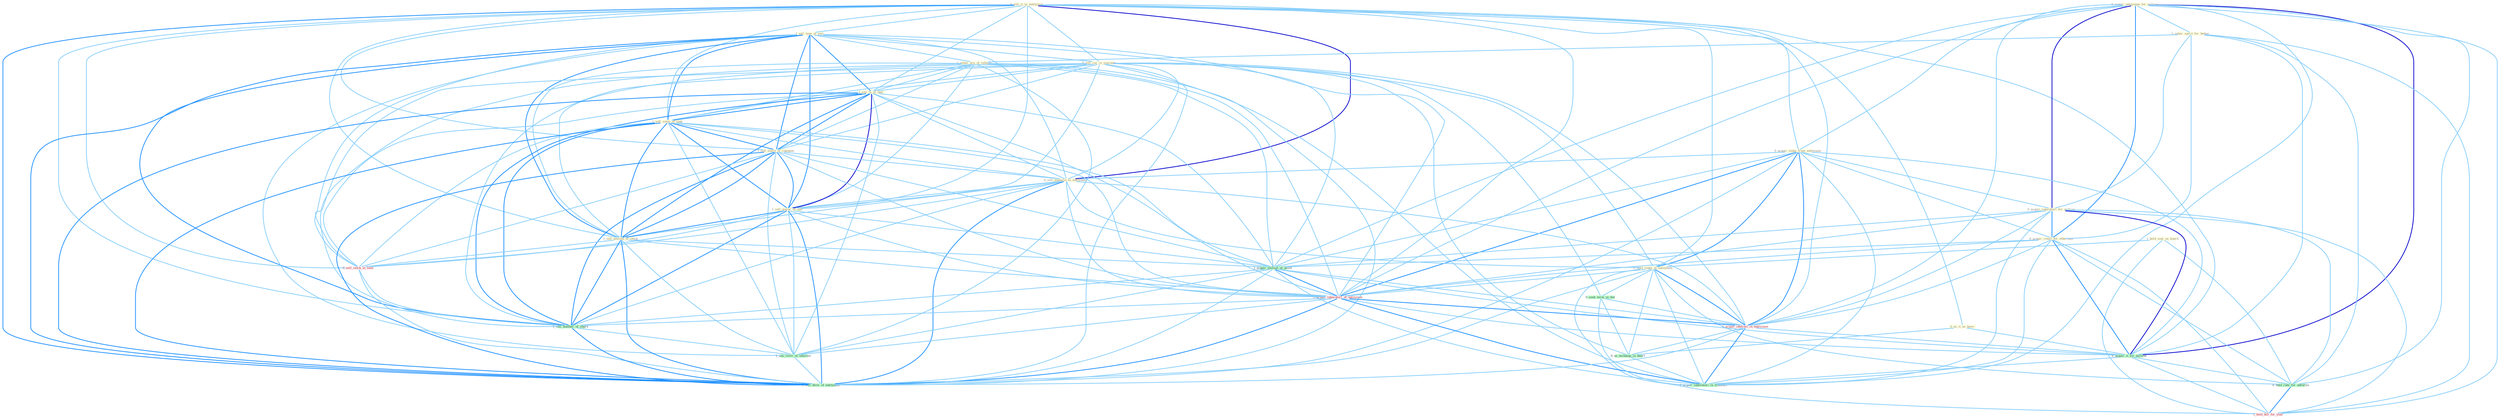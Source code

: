 Graph G{ 
    node
    [shape=polygon,style=filled,width=.5,height=.06,color="#BDFCC9",fixedsize=true,fontsize=4,
    fontcolor="#2f4f4f"];
    {node
    [color="#ffffe0", fontcolor="#8b7d6b"] "0_sell_it_to_entitynam " "1_sell_type_of_suit " "0_us_it_as_base " "0_acquir_entitynam_for_million " "1_usher_spirit_for_better " "0_sell_car_in_yearnum " "1_usher_era_of_reform " "1_sell_%_of_unit " "0_acquir_stake_from_entitynam " "1_hold_seat_on_board " "1_sell_some_of_junk " "0_acquir_subsidiari_for_million " "1_sell_share_of_compani " "0_acquir_retail_for_othernum " "0_sell_magazin_to_entitynam " "0_hold_stake_in_entitynam " "1_sell_major_of_unit " "1_sell_amount_of_stock "}
{node [color="#fff0f5", fontcolor="#b22222"] "1_acquir_laboratori_of_entitynam " "1_acquir_interest_in_entitynam " "0_sell_stock_at_time " "1_hold_bill_for_year "}
edge [color="#B0E2FF"];

	"0_sell_it_to_entitynam " -- "1_sell_type_of_suit " [w="1", color="#87cefa" ];
	"0_sell_it_to_entitynam " -- "0_us_it_as_base " [w="1", color="#87cefa" ];
	"0_sell_it_to_entitynam " -- "0_sell_car_in_yearnum " [w="1", color="#87cefa" ];
	"0_sell_it_to_entitynam " -- "1_sell_%_of_unit " [w="1", color="#87cefa" ];
	"0_sell_it_to_entitynam " -- "0_acquir_stake_from_entitynam " [w="1", color="#87cefa" ];
	"0_sell_it_to_entitynam " -- "1_sell_some_of_junk " [w="1", color="#87cefa" ];
	"0_sell_it_to_entitynam " -- "1_sell_share_of_compani " [w="1", color="#87cefa" ];
	"0_sell_it_to_entitynam " -- "0_sell_magazin_to_entitynam " [w="3", color="#0000cd" , len=0.6];
	"0_sell_it_to_entitynam " -- "0_hold_stake_in_entitynam " [w="1", color="#87cefa" ];
	"0_sell_it_to_entitynam " -- "1_sell_major_of_unit " [w="1", color="#87cefa" ];
	"0_sell_it_to_entitynam " -- "1_sell_amount_of_stock " [w="1", color="#87cefa" ];
	"0_sell_it_to_entitynam " -- "1_acquir_laboratori_of_entitynam " [w="1", color="#87cefa" ];
	"0_sell_it_to_entitynam " -- "1_acquir_interest_in_entitynam " [w="1", color="#87cefa" ];
	"0_sell_it_to_entitynam " -- "0_acquir_it_for_million " [w="1", color="#87cefa" ];
	"0_sell_it_to_entitynam " -- "0_sell_stock_at_time " [w="1", color="#87cefa" ];
	"0_sell_it_to_entitynam " -- "1_sell_number_of_share " [w="1", color="#87cefa" ];
	"0_sell_it_to_entitynam " -- "1_sell_divis_of_entitynam " [w="2", color="#1e90ff" , len=0.8];
	"1_sell_type_of_suit " -- "0_sell_car_in_yearnum " [w="1", color="#87cefa" ];
	"1_sell_type_of_suit " -- "1_usher_era_of_reform " [w="1", color="#87cefa" ];
	"1_sell_type_of_suit " -- "1_sell_%_of_unit " [w="2", color="#1e90ff" , len=0.8];
	"1_sell_type_of_suit " -- "1_sell_some_of_junk " [w="2", color="#1e90ff" , len=0.8];
	"1_sell_type_of_suit " -- "1_sell_share_of_compani " [w="2", color="#1e90ff" , len=0.8];
	"1_sell_type_of_suit " -- "0_sell_magazin_to_entitynam " [w="1", color="#87cefa" ];
	"1_sell_type_of_suit " -- "1_sell_major_of_unit " [w="2", color="#1e90ff" , len=0.8];
	"1_sell_type_of_suit " -- "1_sell_amount_of_stock " [w="2", color="#1e90ff" , len=0.8];
	"1_sell_type_of_suit " -- "1_acquir_million_of_asset " [w="1", color="#87cefa" ];
	"1_sell_type_of_suit " -- "1_acquir_laboratori_of_entitynam " [w="1", color="#87cefa" ];
	"1_sell_type_of_suit " -- "0_sell_stock_at_time " [w="1", color="#87cefa" ];
	"1_sell_type_of_suit " -- "1_sell_number_of_share " [w="2", color="#1e90ff" , len=0.8];
	"1_sell_type_of_suit " -- "1_see_reviv_of_interest " [w="1", color="#87cefa" ];
	"1_sell_type_of_suit " -- "1_sell_divis_of_entitynam " [w="2", color="#1e90ff" , len=0.8];
	"0_us_it_as_base " -- "0_us_techniqu_in_heart " [w="1", color="#87cefa" ];
	"0_us_it_as_base " -- "0_acquir_it_for_million " [w="1", color="#87cefa" ];
	"0_acquir_entitynam_for_million " -- "1_usher_spirit_for_better " [w="1", color="#87cefa" ];
	"0_acquir_entitynam_for_million " -- "0_acquir_stake_from_entitynam " [w="1", color="#87cefa" ];
	"0_acquir_entitynam_for_million " -- "0_acquir_subsidiari_for_million " [w="3", color="#0000cd" , len=0.6];
	"0_acquir_entitynam_for_million " -- "0_acquir_retail_for_othernum " [w="2", color="#1e90ff" , len=0.8];
	"0_acquir_entitynam_for_million " -- "1_acquir_million_of_asset " [w="1", color="#87cefa" ];
	"0_acquir_entitynam_for_million " -- "1_acquir_laboratori_of_entitynam " [w="1", color="#87cefa" ];
	"0_acquir_entitynam_for_million " -- "1_acquir_interest_in_entitynam " [w="1", color="#87cefa" ];
	"0_acquir_entitynam_for_million " -- "0_acquir_it_for_million " [w="3", color="#0000cd" , len=0.6];
	"0_acquir_entitynam_for_million " -- "0_hold_rate_for_advertis " [w="1", color="#87cefa" ];
	"0_acquir_entitynam_for_million " -- "0_acquir_laboratori_in_transact " [w="1", color="#87cefa" ];
	"0_acquir_entitynam_for_million " -- "1_hold_bill_for_year " [w="1", color="#87cefa" ];
	"1_usher_spirit_for_better " -- "1_usher_era_of_reform " [w="1", color="#87cefa" ];
	"1_usher_spirit_for_better " -- "0_acquir_subsidiari_for_million " [w="1", color="#87cefa" ];
	"1_usher_spirit_for_better " -- "0_acquir_retail_for_othernum " [w="1", color="#87cefa" ];
	"1_usher_spirit_for_better " -- "0_acquir_it_for_million " [w="1", color="#87cefa" ];
	"1_usher_spirit_for_better " -- "0_hold_rate_for_advertis " [w="1", color="#87cefa" ];
	"1_usher_spirit_for_better " -- "1_hold_bill_for_year " [w="1", color="#87cefa" ];
	"0_sell_car_in_yearnum " -- "1_sell_%_of_unit " [w="1", color="#87cefa" ];
	"0_sell_car_in_yearnum " -- "1_sell_some_of_junk " [w="1", color="#87cefa" ];
	"0_sell_car_in_yearnum " -- "1_sell_share_of_compani " [w="1", color="#87cefa" ];
	"0_sell_car_in_yearnum " -- "0_sell_magazin_to_entitynam " [w="1", color="#87cefa" ];
	"0_sell_car_in_yearnum " -- "0_hold_stake_in_entitynam " [w="1", color="#87cefa" ];
	"0_sell_car_in_yearnum " -- "1_sell_major_of_unit " [w="1", color="#87cefa" ];
	"0_sell_car_in_yearnum " -- "1_sell_amount_of_stock " [w="1", color="#87cefa" ];
	"0_sell_car_in_yearnum " -- "0_seek_term_in_bid " [w="1", color="#87cefa" ];
	"0_sell_car_in_yearnum " -- "1_acquir_interest_in_entitynam " [w="1", color="#87cefa" ];
	"0_sell_car_in_yearnum " -- "0_us_techniqu_in_heart " [w="1", color="#87cefa" ];
	"0_sell_car_in_yearnum " -- "0_acquir_laboratori_in_transact " [w="1", color="#87cefa" ];
	"0_sell_car_in_yearnum " -- "0_sell_stock_at_time " [w="1", color="#87cefa" ];
	"0_sell_car_in_yearnum " -- "1_sell_number_of_share " [w="1", color="#87cefa" ];
	"0_sell_car_in_yearnum " -- "1_sell_divis_of_entitynam " [w="1", color="#87cefa" ];
	"1_usher_era_of_reform " -- "1_sell_%_of_unit " [w="1", color="#87cefa" ];
	"1_usher_era_of_reform " -- "1_sell_some_of_junk " [w="1", color="#87cefa" ];
	"1_usher_era_of_reform " -- "1_sell_share_of_compani " [w="1", color="#87cefa" ];
	"1_usher_era_of_reform " -- "1_sell_major_of_unit " [w="1", color="#87cefa" ];
	"1_usher_era_of_reform " -- "1_sell_amount_of_stock " [w="1", color="#87cefa" ];
	"1_usher_era_of_reform " -- "1_acquir_million_of_asset " [w="1", color="#87cefa" ];
	"1_usher_era_of_reform " -- "1_acquir_laboratori_of_entitynam " [w="1", color="#87cefa" ];
	"1_usher_era_of_reform " -- "1_sell_number_of_share " [w="1", color="#87cefa" ];
	"1_usher_era_of_reform " -- "1_see_reviv_of_interest " [w="1", color="#87cefa" ];
	"1_usher_era_of_reform " -- "1_sell_divis_of_entitynam " [w="1", color="#87cefa" ];
	"1_sell_%_of_unit " -- "1_sell_some_of_junk " [w="2", color="#1e90ff" , len=0.8];
	"1_sell_%_of_unit " -- "1_sell_share_of_compani " [w="2", color="#1e90ff" , len=0.8];
	"1_sell_%_of_unit " -- "0_sell_magazin_to_entitynam " [w="1", color="#87cefa" ];
	"1_sell_%_of_unit " -- "1_sell_major_of_unit " [w="3", color="#0000cd" , len=0.6];
	"1_sell_%_of_unit " -- "1_sell_amount_of_stock " [w="2", color="#1e90ff" , len=0.8];
	"1_sell_%_of_unit " -- "1_acquir_million_of_asset " [w="1", color="#87cefa" ];
	"1_sell_%_of_unit " -- "1_acquir_laboratori_of_entitynam " [w="1", color="#87cefa" ];
	"1_sell_%_of_unit " -- "0_sell_stock_at_time " [w="1", color="#87cefa" ];
	"1_sell_%_of_unit " -- "1_sell_number_of_share " [w="2", color="#1e90ff" , len=0.8];
	"1_sell_%_of_unit " -- "1_see_reviv_of_interest " [w="1", color="#87cefa" ];
	"1_sell_%_of_unit " -- "1_sell_divis_of_entitynam " [w="2", color="#1e90ff" , len=0.8];
	"0_acquir_stake_from_entitynam " -- "0_acquir_subsidiari_for_million " [w="1", color="#87cefa" ];
	"0_acquir_stake_from_entitynam " -- "0_acquir_retail_for_othernum " [w="1", color="#87cefa" ];
	"0_acquir_stake_from_entitynam " -- "0_sell_magazin_to_entitynam " [w="1", color="#87cefa" ];
	"0_acquir_stake_from_entitynam " -- "0_hold_stake_in_entitynam " [w="2", color="#1e90ff" , len=0.8];
	"0_acquir_stake_from_entitynam " -- "1_acquir_million_of_asset " [w="1", color="#87cefa" ];
	"0_acquir_stake_from_entitynam " -- "1_acquir_laboratori_of_entitynam " [w="2", color="#1e90ff" , len=0.8];
	"0_acquir_stake_from_entitynam " -- "1_acquir_interest_in_entitynam " [w="2", color="#1e90ff" , len=0.8];
	"0_acquir_stake_from_entitynam " -- "0_acquir_it_for_million " [w="1", color="#87cefa" ];
	"0_acquir_stake_from_entitynam " -- "0_acquir_laboratori_in_transact " [w="1", color="#87cefa" ];
	"0_acquir_stake_from_entitynam " -- "1_sell_divis_of_entitynam " [w="1", color="#87cefa" ];
	"1_hold_seat_on_board " -- "0_hold_stake_in_entitynam " [w="1", color="#87cefa" ];
	"1_hold_seat_on_board " -- "0_hold_rate_for_advertis " [w="1", color="#87cefa" ];
	"1_hold_seat_on_board " -- "1_hold_bill_for_year " [w="1", color="#87cefa" ];
	"1_sell_some_of_junk " -- "1_sell_share_of_compani " [w="2", color="#1e90ff" , len=0.8];
	"1_sell_some_of_junk " -- "0_sell_magazin_to_entitynam " [w="1", color="#87cefa" ];
	"1_sell_some_of_junk " -- "1_sell_major_of_unit " [w="2", color="#1e90ff" , len=0.8];
	"1_sell_some_of_junk " -- "1_sell_amount_of_stock " [w="2", color="#1e90ff" , len=0.8];
	"1_sell_some_of_junk " -- "1_acquir_million_of_asset " [w="1", color="#87cefa" ];
	"1_sell_some_of_junk " -- "1_acquir_laboratori_of_entitynam " [w="1", color="#87cefa" ];
	"1_sell_some_of_junk " -- "0_sell_stock_at_time " [w="1", color="#87cefa" ];
	"1_sell_some_of_junk " -- "1_sell_number_of_share " [w="2", color="#1e90ff" , len=0.8];
	"1_sell_some_of_junk " -- "1_see_reviv_of_interest " [w="1", color="#87cefa" ];
	"1_sell_some_of_junk " -- "1_sell_divis_of_entitynam " [w="2", color="#1e90ff" , len=0.8];
	"0_acquir_subsidiari_for_million " -- "0_acquir_retail_for_othernum " [w="2", color="#1e90ff" , len=0.8];
	"0_acquir_subsidiari_for_million " -- "1_acquir_million_of_asset " [w="1", color="#87cefa" ];
	"0_acquir_subsidiari_for_million " -- "1_acquir_laboratori_of_entitynam " [w="1", color="#87cefa" ];
	"0_acquir_subsidiari_for_million " -- "1_acquir_interest_in_entitynam " [w="1", color="#87cefa" ];
	"0_acquir_subsidiari_for_million " -- "0_acquir_it_for_million " [w="3", color="#0000cd" , len=0.6];
	"0_acquir_subsidiari_for_million " -- "0_hold_rate_for_advertis " [w="1", color="#87cefa" ];
	"0_acquir_subsidiari_for_million " -- "0_acquir_laboratori_in_transact " [w="1", color="#87cefa" ];
	"0_acquir_subsidiari_for_million " -- "1_hold_bill_for_year " [w="1", color="#87cefa" ];
	"1_sell_share_of_compani " -- "0_sell_magazin_to_entitynam " [w="1", color="#87cefa" ];
	"1_sell_share_of_compani " -- "1_sell_major_of_unit " [w="2", color="#1e90ff" , len=0.8];
	"1_sell_share_of_compani " -- "1_sell_amount_of_stock " [w="2", color="#1e90ff" , len=0.8];
	"1_sell_share_of_compani " -- "1_acquir_million_of_asset " [w="1", color="#87cefa" ];
	"1_sell_share_of_compani " -- "1_acquir_laboratori_of_entitynam " [w="1", color="#87cefa" ];
	"1_sell_share_of_compani " -- "0_sell_stock_at_time " [w="1", color="#87cefa" ];
	"1_sell_share_of_compani " -- "1_sell_number_of_share " [w="2", color="#1e90ff" , len=0.8];
	"1_sell_share_of_compani " -- "1_see_reviv_of_interest " [w="1", color="#87cefa" ];
	"1_sell_share_of_compani " -- "1_sell_divis_of_entitynam " [w="2", color="#1e90ff" , len=0.8];
	"0_acquir_retail_for_othernum " -- "1_acquir_million_of_asset " [w="1", color="#87cefa" ];
	"0_acquir_retail_for_othernum " -- "1_acquir_laboratori_of_entitynam " [w="1", color="#87cefa" ];
	"0_acquir_retail_for_othernum " -- "1_acquir_interest_in_entitynam " [w="1", color="#87cefa" ];
	"0_acquir_retail_for_othernum " -- "0_acquir_it_for_million " [w="2", color="#1e90ff" , len=0.8];
	"0_acquir_retail_for_othernum " -- "0_hold_rate_for_advertis " [w="1", color="#87cefa" ];
	"0_acquir_retail_for_othernum " -- "0_acquir_laboratori_in_transact " [w="1", color="#87cefa" ];
	"0_acquir_retail_for_othernum " -- "1_hold_bill_for_year " [w="1", color="#87cefa" ];
	"0_sell_magazin_to_entitynam " -- "0_hold_stake_in_entitynam " [w="1", color="#87cefa" ];
	"0_sell_magazin_to_entitynam " -- "1_sell_major_of_unit " [w="1", color="#87cefa" ];
	"0_sell_magazin_to_entitynam " -- "1_sell_amount_of_stock " [w="1", color="#87cefa" ];
	"0_sell_magazin_to_entitynam " -- "1_acquir_laboratori_of_entitynam " [w="1", color="#87cefa" ];
	"0_sell_magazin_to_entitynam " -- "1_acquir_interest_in_entitynam " [w="1", color="#87cefa" ];
	"0_sell_magazin_to_entitynam " -- "0_sell_stock_at_time " [w="1", color="#87cefa" ];
	"0_sell_magazin_to_entitynam " -- "1_sell_number_of_share " [w="1", color="#87cefa" ];
	"0_sell_magazin_to_entitynam " -- "1_sell_divis_of_entitynam " [w="2", color="#1e90ff" , len=0.8];
	"0_hold_stake_in_entitynam " -- "1_acquir_laboratori_of_entitynam " [w="1", color="#87cefa" ];
	"0_hold_stake_in_entitynam " -- "0_seek_term_in_bid " [w="1", color="#87cefa" ];
	"0_hold_stake_in_entitynam " -- "1_acquir_interest_in_entitynam " [w="2", color="#1e90ff" , len=0.8];
	"0_hold_stake_in_entitynam " -- "0_us_techniqu_in_heart " [w="1", color="#87cefa" ];
	"0_hold_stake_in_entitynam " -- "0_hold_rate_for_advertis " [w="1", color="#87cefa" ];
	"0_hold_stake_in_entitynam " -- "0_acquir_laboratori_in_transact " [w="1", color="#87cefa" ];
	"0_hold_stake_in_entitynam " -- "1_hold_bill_for_year " [w="1", color="#87cefa" ];
	"0_hold_stake_in_entitynam " -- "1_sell_divis_of_entitynam " [w="1", color="#87cefa" ];
	"1_sell_major_of_unit " -- "1_sell_amount_of_stock " [w="2", color="#1e90ff" , len=0.8];
	"1_sell_major_of_unit " -- "1_acquir_million_of_asset " [w="1", color="#87cefa" ];
	"1_sell_major_of_unit " -- "1_acquir_laboratori_of_entitynam " [w="1", color="#87cefa" ];
	"1_sell_major_of_unit " -- "0_sell_stock_at_time " [w="1", color="#87cefa" ];
	"1_sell_major_of_unit " -- "1_sell_number_of_share " [w="2", color="#1e90ff" , len=0.8];
	"1_sell_major_of_unit " -- "1_see_reviv_of_interest " [w="1", color="#87cefa" ];
	"1_sell_major_of_unit " -- "1_sell_divis_of_entitynam " [w="2", color="#1e90ff" , len=0.8];
	"1_sell_amount_of_stock " -- "1_acquir_million_of_asset " [w="1", color="#87cefa" ];
	"1_sell_amount_of_stock " -- "1_acquir_laboratori_of_entitynam " [w="1", color="#87cefa" ];
	"1_sell_amount_of_stock " -- "0_sell_stock_at_time " [w="1", color="#87cefa" ];
	"1_sell_amount_of_stock " -- "1_sell_number_of_share " [w="2", color="#1e90ff" , len=0.8];
	"1_sell_amount_of_stock " -- "1_see_reviv_of_interest " [w="1", color="#87cefa" ];
	"1_sell_amount_of_stock " -- "1_sell_divis_of_entitynam " [w="2", color="#1e90ff" , len=0.8];
	"1_acquir_million_of_asset " -- "1_acquir_laboratori_of_entitynam " [w="2", color="#1e90ff" , len=0.8];
	"1_acquir_million_of_asset " -- "1_acquir_interest_in_entitynam " [w="1", color="#87cefa" ];
	"1_acquir_million_of_asset " -- "0_acquir_it_for_million " [w="1", color="#87cefa" ];
	"1_acquir_million_of_asset " -- "0_acquir_laboratori_in_transact " [w="1", color="#87cefa" ];
	"1_acquir_million_of_asset " -- "1_sell_number_of_share " [w="1", color="#87cefa" ];
	"1_acquir_million_of_asset " -- "1_see_reviv_of_interest " [w="1", color="#87cefa" ];
	"1_acquir_million_of_asset " -- "1_sell_divis_of_entitynam " [w="1", color="#87cefa" ];
	"1_acquir_laboratori_of_entitynam " -- "1_acquir_interest_in_entitynam " [w="2", color="#1e90ff" , len=0.8];
	"1_acquir_laboratori_of_entitynam " -- "0_acquir_it_for_million " [w="1", color="#87cefa" ];
	"1_acquir_laboratori_of_entitynam " -- "0_acquir_laboratori_in_transact " [w="2", color="#1e90ff" , len=0.8];
	"1_acquir_laboratori_of_entitynam " -- "1_sell_number_of_share " [w="1", color="#87cefa" ];
	"1_acquir_laboratori_of_entitynam " -- "1_see_reviv_of_interest " [w="1", color="#87cefa" ];
	"1_acquir_laboratori_of_entitynam " -- "1_sell_divis_of_entitynam " [w="2", color="#1e90ff" , len=0.8];
	"0_seek_term_in_bid " -- "1_acquir_interest_in_entitynam " [w="1", color="#87cefa" ];
	"0_seek_term_in_bid " -- "0_us_techniqu_in_heart " [w="1", color="#87cefa" ];
	"0_seek_term_in_bid " -- "0_acquir_laboratori_in_transact " [w="1", color="#87cefa" ];
	"1_acquir_interest_in_entitynam " -- "0_us_techniqu_in_heart " [w="1", color="#87cefa" ];
	"1_acquir_interest_in_entitynam " -- "0_acquir_it_for_million " [w="1", color="#87cefa" ];
	"1_acquir_interest_in_entitynam " -- "0_acquir_laboratori_in_transact " [w="2", color="#1e90ff" , len=0.8];
	"1_acquir_interest_in_entitynam " -- "1_sell_divis_of_entitynam " [w="1", color="#87cefa" ];
	"0_us_techniqu_in_heart " -- "0_acquir_laboratori_in_transact " [w="1", color="#87cefa" ];
	"0_acquir_it_for_million " -- "0_hold_rate_for_advertis " [w="1", color="#87cefa" ];
	"0_acquir_it_for_million " -- "0_acquir_laboratori_in_transact " [w="1", color="#87cefa" ];
	"0_acquir_it_for_million " -- "1_hold_bill_for_year " [w="1", color="#87cefa" ];
	"0_hold_rate_for_advertis " -- "1_hold_bill_for_year " [w="2", color="#1e90ff" , len=0.8];
	"0_sell_stock_at_time " -- "1_sell_number_of_share " [w="1", color="#87cefa" ];
	"0_sell_stock_at_time " -- "1_sell_divis_of_entitynam " [w="1", color="#87cefa" ];
	"1_sell_number_of_share " -- "1_see_reviv_of_interest " [w="1", color="#87cefa" ];
	"1_sell_number_of_share " -- "1_sell_divis_of_entitynam " [w="2", color="#1e90ff" , len=0.8];
	"1_see_reviv_of_interest " -- "1_sell_divis_of_entitynam " [w="1", color="#87cefa" ];
}